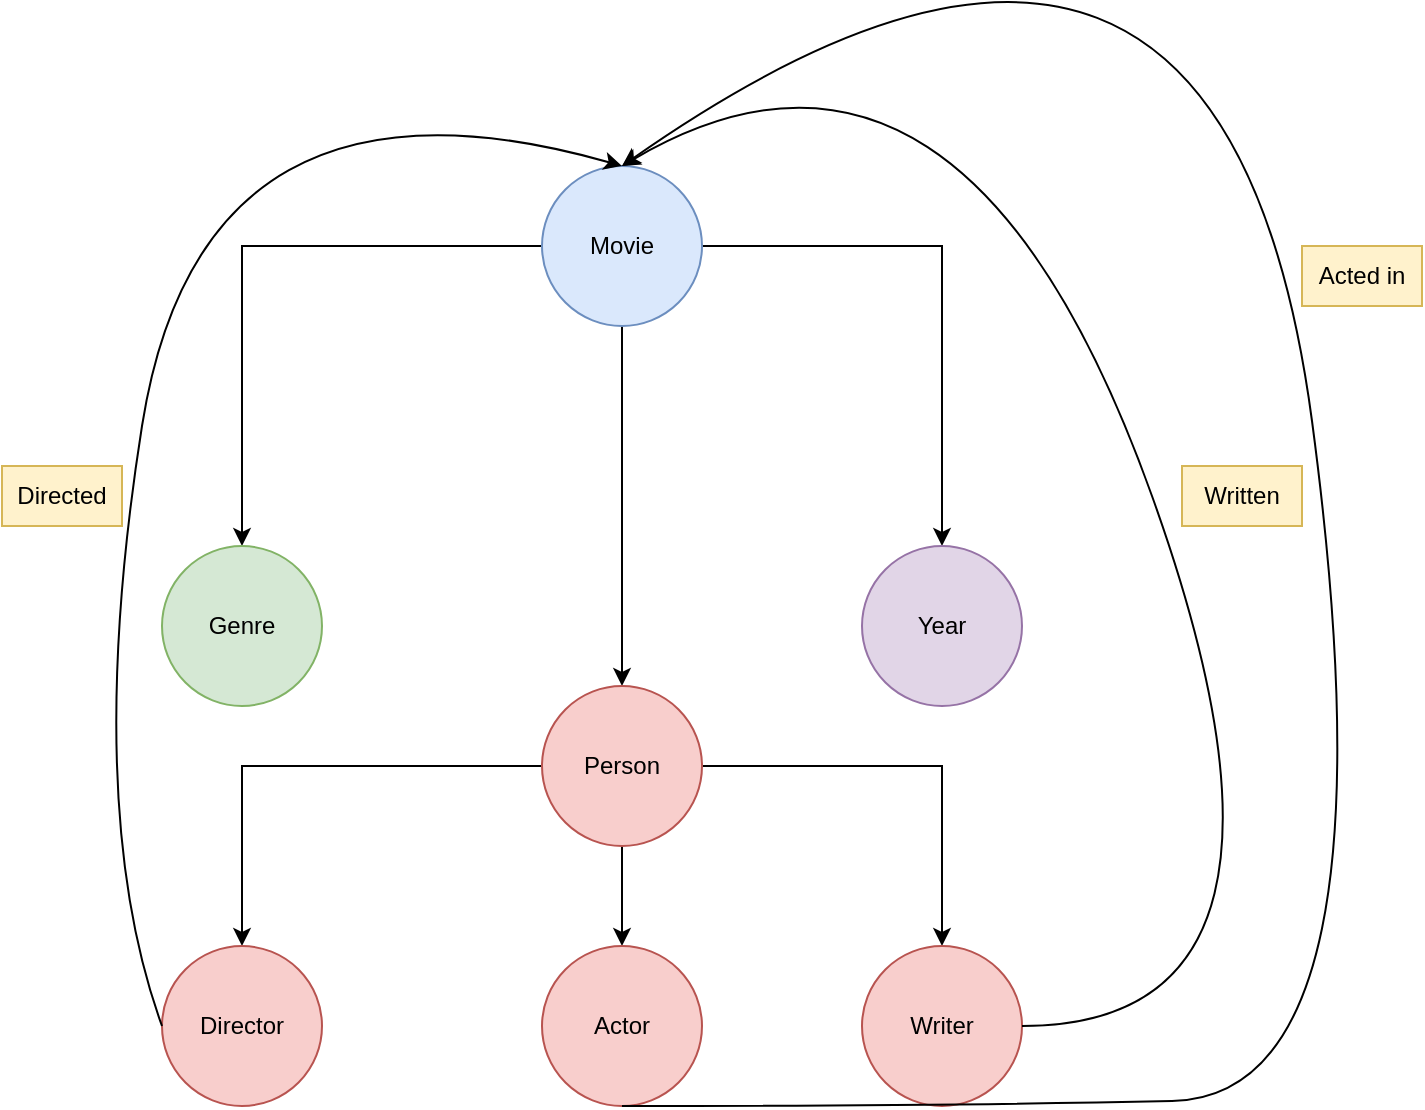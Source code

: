 <mxfile version="16.5.1" type="device"><diagram id="5NguwXfWEOVg-YNOMVVv" name="Page-1"><mxGraphModel dx="1102" dy="857" grid="1" gridSize="10" guides="1" tooltips="1" connect="1" arrows="1" fold="1" page="1" pageScale="1" pageWidth="827" pageHeight="1169" math="0" shadow="0"><root><mxCell id="0"/><mxCell id="1" parent="0"/><mxCell id="oiAoBjuDgBFYoFd4QKlY-8" style="edgeStyle=orthogonalEdgeStyle;rounded=0;orthogonalLoop=1;jettySize=auto;html=1;entryX=0.5;entryY=0;entryDx=0;entryDy=0;" parent="1" source="oiAoBjuDgBFYoFd4QKlY-1" target="oiAoBjuDgBFYoFd4QKlY-3" edge="1"><mxGeometry relative="1" as="geometry"/></mxCell><mxCell id="oiAoBjuDgBFYoFd4QKlY-9" style="edgeStyle=orthogonalEdgeStyle;rounded=0;orthogonalLoop=1;jettySize=auto;html=1;" parent="1" source="oiAoBjuDgBFYoFd4QKlY-1" target="oiAoBjuDgBFYoFd4QKlY-2" edge="1"><mxGeometry relative="1" as="geometry"/></mxCell><mxCell id="oiAoBjuDgBFYoFd4QKlY-10" style="edgeStyle=orthogonalEdgeStyle;rounded=0;orthogonalLoop=1;jettySize=auto;html=1;" parent="1" source="oiAoBjuDgBFYoFd4QKlY-1" target="oiAoBjuDgBFYoFd4QKlY-4" edge="1"><mxGeometry relative="1" as="geometry"/></mxCell><mxCell id="oiAoBjuDgBFYoFd4QKlY-1" value="Movie" style="ellipse;whiteSpace=wrap;html=1;aspect=fixed;fillColor=#dae8fc;strokeColor=#6c8ebf;" parent="1" vertex="1"><mxGeometry x="350" y="170" width="80" height="80" as="geometry"/></mxCell><mxCell id="oiAoBjuDgBFYoFd4QKlY-2" value="Genre" style="ellipse;whiteSpace=wrap;html=1;aspect=fixed;fillColor=#d5e8d4;strokeColor=#82b366;" parent="1" vertex="1"><mxGeometry x="160" y="360" width="80" height="80" as="geometry"/></mxCell><mxCell id="oiAoBjuDgBFYoFd4QKlY-11" style="edgeStyle=orthogonalEdgeStyle;rounded=0;orthogonalLoop=1;jettySize=auto;html=1;" parent="1" source="oiAoBjuDgBFYoFd4QKlY-3" target="oiAoBjuDgBFYoFd4QKlY-5" edge="1"><mxGeometry relative="1" as="geometry"/></mxCell><mxCell id="oiAoBjuDgBFYoFd4QKlY-12" style="edgeStyle=orthogonalEdgeStyle;rounded=0;orthogonalLoop=1;jettySize=auto;html=1;entryX=0.5;entryY=0;entryDx=0;entryDy=0;" parent="1" source="oiAoBjuDgBFYoFd4QKlY-3" target="oiAoBjuDgBFYoFd4QKlY-7" edge="1"><mxGeometry relative="1" as="geometry"/></mxCell><mxCell id="oiAoBjuDgBFYoFd4QKlY-13" style="edgeStyle=orthogonalEdgeStyle;rounded=0;orthogonalLoop=1;jettySize=auto;html=1;" parent="1" source="oiAoBjuDgBFYoFd4QKlY-3" target="oiAoBjuDgBFYoFd4QKlY-6" edge="1"><mxGeometry relative="1" as="geometry"/></mxCell><mxCell id="oiAoBjuDgBFYoFd4QKlY-3" value="Person" style="ellipse;whiteSpace=wrap;html=1;aspect=fixed;fillColor=#f8cecc;strokeColor=#b85450;" parent="1" vertex="1"><mxGeometry x="350" y="430" width="80" height="80" as="geometry"/></mxCell><mxCell id="oiAoBjuDgBFYoFd4QKlY-4" value="Year" style="ellipse;whiteSpace=wrap;html=1;aspect=fixed;fillColor=#e1d5e7;strokeColor=#9673a6;" parent="1" vertex="1"><mxGeometry x="510" y="360" width="80" height="80" as="geometry"/></mxCell><mxCell id="oiAoBjuDgBFYoFd4QKlY-5" value="Director" style="ellipse;whiteSpace=wrap;html=1;aspect=fixed;fillColor=#f8cecc;strokeColor=#b85450;" parent="1" vertex="1"><mxGeometry x="160" y="560" width="80" height="80" as="geometry"/></mxCell><mxCell id="oiAoBjuDgBFYoFd4QKlY-6" value="Actor" style="ellipse;whiteSpace=wrap;html=1;aspect=fixed;fillColor=#f8cecc;strokeColor=#b85450;" parent="1" vertex="1"><mxGeometry x="350" y="560" width="80" height="80" as="geometry"/></mxCell><mxCell id="oiAoBjuDgBFYoFd4QKlY-7" value="Writer" style="ellipse;whiteSpace=wrap;html=1;aspect=fixed;fillColor=#f8cecc;strokeColor=#b85450;" parent="1" vertex="1"><mxGeometry x="510" y="560" width="80" height="80" as="geometry"/></mxCell><mxCell id="oiAoBjuDgBFYoFd4QKlY-15" value="" style="curved=1;endArrow=classic;html=1;rounded=0;exitX=0;exitY=0.5;exitDx=0;exitDy=0;entryX=0.5;entryY=0;entryDx=0;entryDy=0;" parent="1" source="oiAoBjuDgBFYoFd4QKlY-5" target="oiAoBjuDgBFYoFd4QKlY-1" edge="1"><mxGeometry width="50" height="50" relative="1" as="geometry"><mxPoint x="70" y="490" as="sourcePoint"/><mxPoint x="120" y="440" as="targetPoint"/><Array as="points"><mxPoint x="120" y="490"/><mxPoint x="180" y="110"/></Array></mxGeometry></mxCell><mxCell id="oiAoBjuDgBFYoFd4QKlY-16" value="Directed" style="text;html=1;strokeColor=#d6b656;fillColor=#fff2cc;align=center;verticalAlign=middle;whiteSpace=wrap;rounded=0;" parent="1" vertex="1"><mxGeometry x="80" y="320" width="60" height="30" as="geometry"/></mxCell><mxCell id="oiAoBjuDgBFYoFd4QKlY-17" value="" style="curved=1;endArrow=classic;html=1;rounded=0;" parent="1" source="oiAoBjuDgBFYoFd4QKlY-7" edge="1"><mxGeometry width="50" height="50" relative="1" as="geometry"><mxPoint x="700" y="600" as="sourcePoint"/><mxPoint x="390" y="170" as="targetPoint"/><Array as="points"><mxPoint x="750" y="600"/><mxPoint x="560" y="70"/></Array></mxGeometry></mxCell><mxCell id="oiAoBjuDgBFYoFd4QKlY-18" value="Written" style="text;html=1;strokeColor=#d6b656;fillColor=#fff2cc;align=center;verticalAlign=middle;whiteSpace=wrap;rounded=0;" parent="1" vertex="1"><mxGeometry x="670" y="320" width="60" height="30" as="geometry"/></mxCell><mxCell id="oiAoBjuDgBFYoFd4QKlY-21" value="" style="curved=1;endArrow=classic;html=1;rounded=0;exitX=0.5;exitY=1;exitDx=0;exitDy=0;entryX=0.5;entryY=0;entryDx=0;entryDy=0;" parent="1" source="oiAoBjuDgBFYoFd4QKlY-6" target="oiAoBjuDgBFYoFd4QKlY-1" edge="1"><mxGeometry width="50" height="50" relative="1" as="geometry"><mxPoint x="730" y="635" as="sourcePoint"/><mxPoint x="780" y="585" as="targetPoint"/><Array as="points"><mxPoint x="550" y="640"/><mxPoint x="780" y="635"/><mxPoint x="690" y="-40"/></Array></mxGeometry></mxCell><mxCell id="oiAoBjuDgBFYoFd4QKlY-22" value="Acted in" style="text;html=1;strokeColor=#d6b656;fillColor=#fff2cc;align=center;verticalAlign=middle;whiteSpace=wrap;rounded=0;" parent="1" vertex="1"><mxGeometry x="730" y="210" width="60" height="30" as="geometry"/></mxCell></root></mxGraphModel></diagram></mxfile>